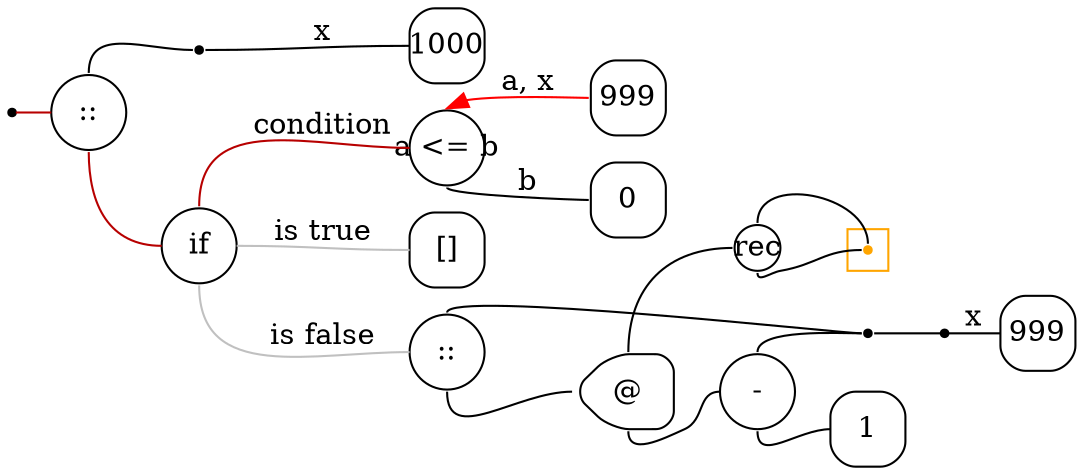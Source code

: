 digraph G {
  rankdir=LR;
  edge[arrowhead=none,arrowtail=none];
  node[fixedsize=true,shape=circle]
  size="12.133333333333333,4.987468750000001";
  labeldistance=0;
  nodesep=.175;
  ranksep=.175;

 nd1[shape=point];
   nd14[label="1000",tooltip="nd14-ConstGraph",style=rounded,orientation=90,shape=square,color="#000000"];
 nd42[label="::",tooltip="nd42-BinOpGraph",style=rounded,color="#000000"];
 nd59[label=" ",tooltip="nd59-ContractGraph",style=rounded,orientation=90,shape=point];
   nd111[label="999",tooltip="nd111-ConstGraph",style=rounded,orientation=90,shape=square,color="#000000"];
 nd113[label="rec",tooltip="nd113-RecurGraph",style=rounded,width=.3,height=.3,color="#000000"];
   subgraph cluster_nd117 {
     graph[style=fill,color="orange"];ndcluster_nd117[tooltip="nd117",orientation=90,shape=point,color="orange"];
   };
 nd74[label="if",tooltip="nd74-IfGraph",style=rounded,color="#000000"];
 nd75[label="a <= b",tooltip="nd75-BinOpGraph",style=rounded,color="#000000"];
   nd79[label="0",tooltip="nd79-ConstGraph",style=rounded,orientation=90,shape=square,color="#000000"];
   nd83[label="[]",tooltip="nd83-ConstListGraph",style=rounded,orientation=90,shape=square,color="#000000"];
 nd84[label="::",tooltip="nd84-BinOpGraph",style=rounded,color="#000000"];
 nd85[label="@",tooltip="nd85-AppGraph",style=rounded,orientation=90,shape=house,color="#000000"];
 nd87[label="-",tooltip="nd87-BinOpGraph",style=rounded,color="#000000"];
   nd91[label="1",tooltip="nd91-ConstGraph",style=rounded,orientation=90,shape=square,color="#000000"];
 nd92[label=" ",tooltip="nd92-ContractGraph",style=rounded,orientation=90,shape=point];
 nd93[label=" ",tooltip="nd93-ContractGraph",style=rounded,orientation=90,shape=point];
   nd143[label="999",tooltip="nd143-ConstGraph",style=rounded,orientation=90,shape=square,color="#000000"];

  nd42->nd59[tailport=n,headport=w];
  nd1->nd42[label="",tailport=e,headport=w,color="#b70000",arrowhead=none,arrowtail=none];
  nd59->nd14[label="x",tailport=e,headport=w];
  nd75->nd79[label="b",tailport=s,headport=w];
  nd87->nd91[tailport=s,headport=w];
  nd85->nd113[tailport=n,headport=w];
  nd85->nd87[tailport=s,headport=w];
  nd84->nd85[tailport=s,headport=w];
  nd87->nd92[tailport=n,headport=w];
  nd84->nd92[tailport=n,headport=w];
  nd74->nd75[label="condition",tailport=n,headport=w,color="#b70000",arrowhead=none,arrowtail=none];
  nd74->nd83[label="is true",tailport=e,headport=w,color=grey,arrowhead=none,arrowtail=none];
  nd74->nd84[label="is false",tailport=s,headport=w,color=grey,arrowhead=none,arrowtail=none];
  nd75->nd143[dir=back,label="a, x",headport=w,tailport=n,color=red,arrowtail=normal];
  nd92->nd93[tailport=e,headport=w];
  nd42->nd74[tailport=s,headport=w,color="#b70000",arrowhead=none,arrowtail=none];
  nd93->nd111[label="x",tailport=e,headport=w];
  nd113->ndcluster_nd117[dir=back,headport=n,tailport=n];
  nd113->ndcluster_nd117[tailport=s,headport=w];
}